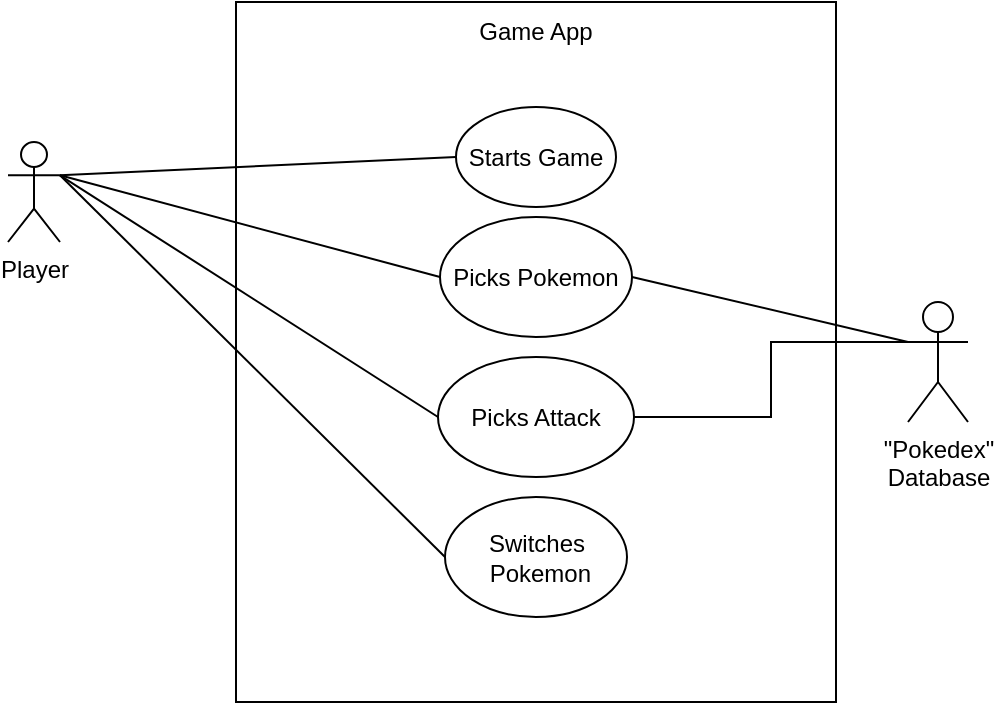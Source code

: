 <mxfile version="15.8.2" type="gitlab">
  <diagram id="eutxhEHGc4SfYsjv4uwt" name="Page-1">
    <mxGraphModel dx="813" dy="431" grid="1" gridSize="10" guides="1" tooltips="1" connect="1" arrows="1" fold="1" page="1" pageScale="1" pageWidth="827" pageHeight="1169" math="0" shadow="0">
      <root>
        <mxCell id="0" />
        <mxCell id="1" parent="0" />
        <mxCell id="xa1SGsJS4YDMCad6ktAK-47" value="" style="rounded=0;whiteSpace=wrap;html=1;" vertex="1" parent="1">
          <mxGeometry x="264" y="230" width="300" height="350" as="geometry" />
        </mxCell>
        <mxCell id="xa1SGsJS4YDMCad6ktAK-1" value="Player" style="shape=umlActor;verticalLabelPosition=bottom;verticalAlign=top;html=1;outlineConnect=0;" vertex="1" parent="1">
          <mxGeometry x="150" y="300" width="26" height="50" as="geometry" />
        </mxCell>
        <mxCell id="xa1SGsJS4YDMCad6ktAK-3" value="Starts Game" style="ellipse;whiteSpace=wrap;html=1;" vertex="1" parent="1">
          <mxGeometry x="374" y="282.5" width="80" height="50" as="geometry" />
        </mxCell>
        <mxCell id="xa1SGsJS4YDMCad6ktAK-58" style="edgeStyle=orthogonalEdgeStyle;rounded=0;orthogonalLoop=1;jettySize=auto;html=1;exitX=0;exitY=0.333;exitDx=0;exitDy=0;exitPerimeter=0;endArrow=none;endFill=0;" edge="1" parent="1" source="xa1SGsJS4YDMCad6ktAK-38" target="xa1SGsJS4YDMCad6ktAK-39">
          <mxGeometry relative="1" as="geometry" />
        </mxCell>
        <mxCell id="xa1SGsJS4YDMCad6ktAK-38" value="&quot;Pokedex&quot;&lt;br&gt;Database" style="shape=umlActor;verticalLabelPosition=bottom;verticalAlign=top;html=1;outlineConnect=0;" vertex="1" parent="1">
          <mxGeometry x="600" y="380" width="30" height="60" as="geometry" />
        </mxCell>
        <mxCell id="xa1SGsJS4YDMCad6ktAK-39" value="Picks Attack" style="ellipse;whiteSpace=wrap;html=1;" vertex="1" parent="1">
          <mxGeometry x="365" y="407.5" width="98" height="60" as="geometry" />
        </mxCell>
        <mxCell id="xa1SGsJS4YDMCad6ktAK-43" value="Picks Pokemon" style="ellipse;whiteSpace=wrap;html=1;" vertex="1" parent="1">
          <mxGeometry x="366" y="337.5" width="96" height="60" as="geometry" />
        </mxCell>
        <mxCell id="xa1SGsJS4YDMCad6ktAK-48" value="Game App" style="text;html=1;strokeColor=none;fillColor=none;align=center;verticalAlign=middle;whiteSpace=wrap;rounded=0;" vertex="1" parent="1">
          <mxGeometry x="376" y="230" width="76" height="30" as="geometry" />
        </mxCell>
        <mxCell id="xa1SGsJS4YDMCad6ktAK-52" value="" style="endArrow=none;html=1;rounded=0;entryX=0;entryY=0.5;entryDx=0;entryDy=0;exitX=1;exitY=0.333;exitDx=0;exitDy=0;exitPerimeter=0;" edge="1" parent="1" source="xa1SGsJS4YDMCad6ktAK-1" target="xa1SGsJS4YDMCad6ktAK-3">
          <mxGeometry width="50" height="50" relative="1" as="geometry">
            <mxPoint x="420" y="450" as="sourcePoint" />
            <mxPoint x="470" y="400" as="targetPoint" />
          </mxGeometry>
        </mxCell>
        <mxCell id="xa1SGsJS4YDMCad6ktAK-54" value="" style="endArrow=none;html=1;rounded=0;entryX=0;entryY=0.5;entryDx=0;entryDy=0;exitX=1;exitY=0.333;exitDx=0;exitDy=0;exitPerimeter=0;" edge="1" parent="1" source="xa1SGsJS4YDMCad6ktAK-1" target="xa1SGsJS4YDMCad6ktAK-43">
          <mxGeometry width="50" height="50" relative="1" as="geometry">
            <mxPoint x="110" y="310" as="sourcePoint" />
            <mxPoint x="310" y="320" as="targetPoint" />
          </mxGeometry>
        </mxCell>
        <mxCell id="xa1SGsJS4YDMCad6ktAK-55" value="" style="endArrow=none;html=1;rounded=0;entryX=0;entryY=0.5;entryDx=0;entryDy=0;exitX=1;exitY=0.333;exitDx=0;exitDy=0;exitPerimeter=0;" edge="1" parent="1" source="xa1SGsJS4YDMCad6ktAK-1" target="xa1SGsJS4YDMCad6ktAK-39">
          <mxGeometry width="50" height="50" relative="1" as="geometry">
            <mxPoint x="420" y="450" as="sourcePoint" />
            <mxPoint x="470" y="400" as="targetPoint" />
          </mxGeometry>
        </mxCell>
        <mxCell id="xa1SGsJS4YDMCad6ktAK-56" value="" style="endArrow=none;html=1;rounded=0;entryX=0;entryY=0.333;entryDx=0;entryDy=0;entryPerimeter=0;exitX=1;exitY=0.5;exitDx=0;exitDy=0;" edge="1" parent="1" source="xa1SGsJS4YDMCad6ktAK-43" target="xa1SGsJS4YDMCad6ktAK-38">
          <mxGeometry width="50" height="50" relative="1" as="geometry">
            <mxPoint x="420" y="450" as="sourcePoint" />
            <mxPoint x="470" y="400" as="targetPoint" />
          </mxGeometry>
        </mxCell>
        <mxCell id="xa1SGsJS4YDMCad6ktAK-57" style="edgeStyle=orthogonalEdgeStyle;rounded=0;orthogonalLoop=1;jettySize=auto;html=1;exitX=0.5;exitY=1;exitDx=0;exitDy=0;" edge="1" parent="1" source="xa1SGsJS4YDMCad6ktAK-47" target="xa1SGsJS4YDMCad6ktAK-47">
          <mxGeometry relative="1" as="geometry" />
        </mxCell>
        <mxCell id="xa1SGsJS4YDMCad6ktAK-59" style="edgeStyle=orthogonalEdgeStyle;rounded=0;orthogonalLoop=1;jettySize=auto;html=1;exitX=0.5;exitY=1;exitDx=0;exitDy=0;endArrow=none;endFill=0;" edge="1" parent="1" source="xa1SGsJS4YDMCad6ktAK-47" target="xa1SGsJS4YDMCad6ktAK-47">
          <mxGeometry relative="1" as="geometry" />
        </mxCell>
        <mxCell id="xa1SGsJS4YDMCad6ktAK-68" value="Switches&lt;br&gt;&amp;nbsp;Pokemon" style="ellipse;whiteSpace=wrap;html=1;" vertex="1" parent="1">
          <mxGeometry x="368.5" y="477.5" width="91" height="60" as="geometry" />
        </mxCell>
        <mxCell id="xa1SGsJS4YDMCad6ktAK-71" value="" style="endArrow=none;html=1;rounded=0;entryX=0;entryY=0.5;entryDx=0;entryDy=0;exitX=1;exitY=0.333;exitDx=0;exitDy=0;exitPerimeter=0;" edge="1" parent="1" source="xa1SGsJS4YDMCad6ktAK-1" target="xa1SGsJS4YDMCad6ktAK-68">
          <mxGeometry width="50" height="50" relative="1" as="geometry">
            <mxPoint x="250" y="470" as="sourcePoint" />
            <mxPoint x="300" y="420" as="targetPoint" />
          </mxGeometry>
        </mxCell>
      </root>
    </mxGraphModel>
  </diagram>
</mxfile>
